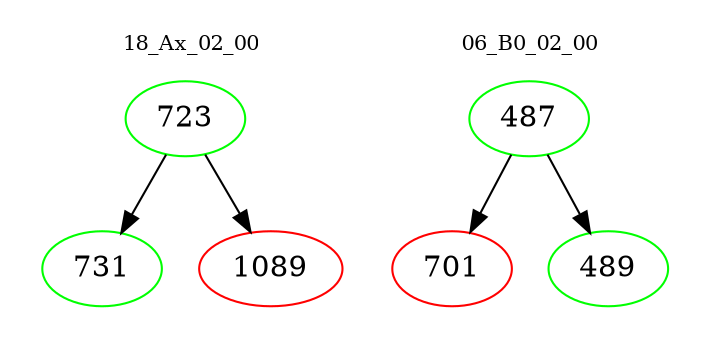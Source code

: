digraph{
subgraph cluster_0 {
color = white
label = "18_Ax_02_00";
fontsize=10;
T0_723 [label="723", color="green"]
T0_723 -> T0_731 [color="black"]
T0_731 [label="731", color="green"]
T0_723 -> T0_1089 [color="black"]
T0_1089 [label="1089", color="red"]
}
subgraph cluster_1 {
color = white
label = "06_B0_02_00";
fontsize=10;
T1_487 [label="487", color="green"]
T1_487 -> T1_701 [color="black"]
T1_701 [label="701", color="red"]
T1_487 -> T1_489 [color="black"]
T1_489 [label="489", color="green"]
}
}
